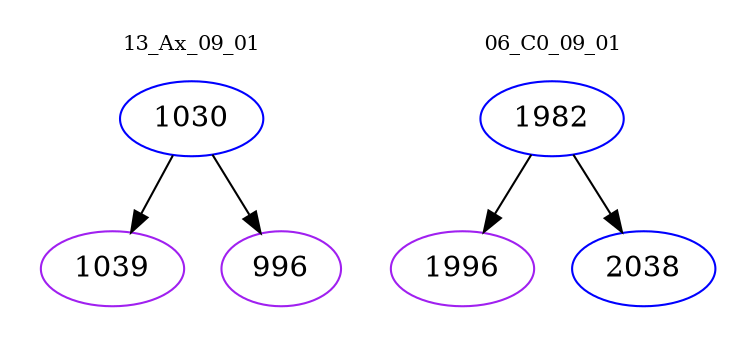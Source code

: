 digraph{
subgraph cluster_0 {
color = white
label = "13_Ax_09_01";
fontsize=10;
T0_1030 [label="1030", color="blue"]
T0_1030 -> T0_1039 [color="black"]
T0_1039 [label="1039", color="purple"]
T0_1030 -> T0_996 [color="black"]
T0_996 [label="996", color="purple"]
}
subgraph cluster_1 {
color = white
label = "06_C0_09_01";
fontsize=10;
T1_1982 [label="1982", color="blue"]
T1_1982 -> T1_1996 [color="black"]
T1_1996 [label="1996", color="purple"]
T1_1982 -> T1_2038 [color="black"]
T1_2038 [label="2038", color="blue"]
}
}
